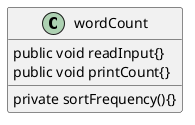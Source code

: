 @startuml
class wordCount {

public void readInput{}
public void printCount{}
private sortFrequency(){}

}
@enduml